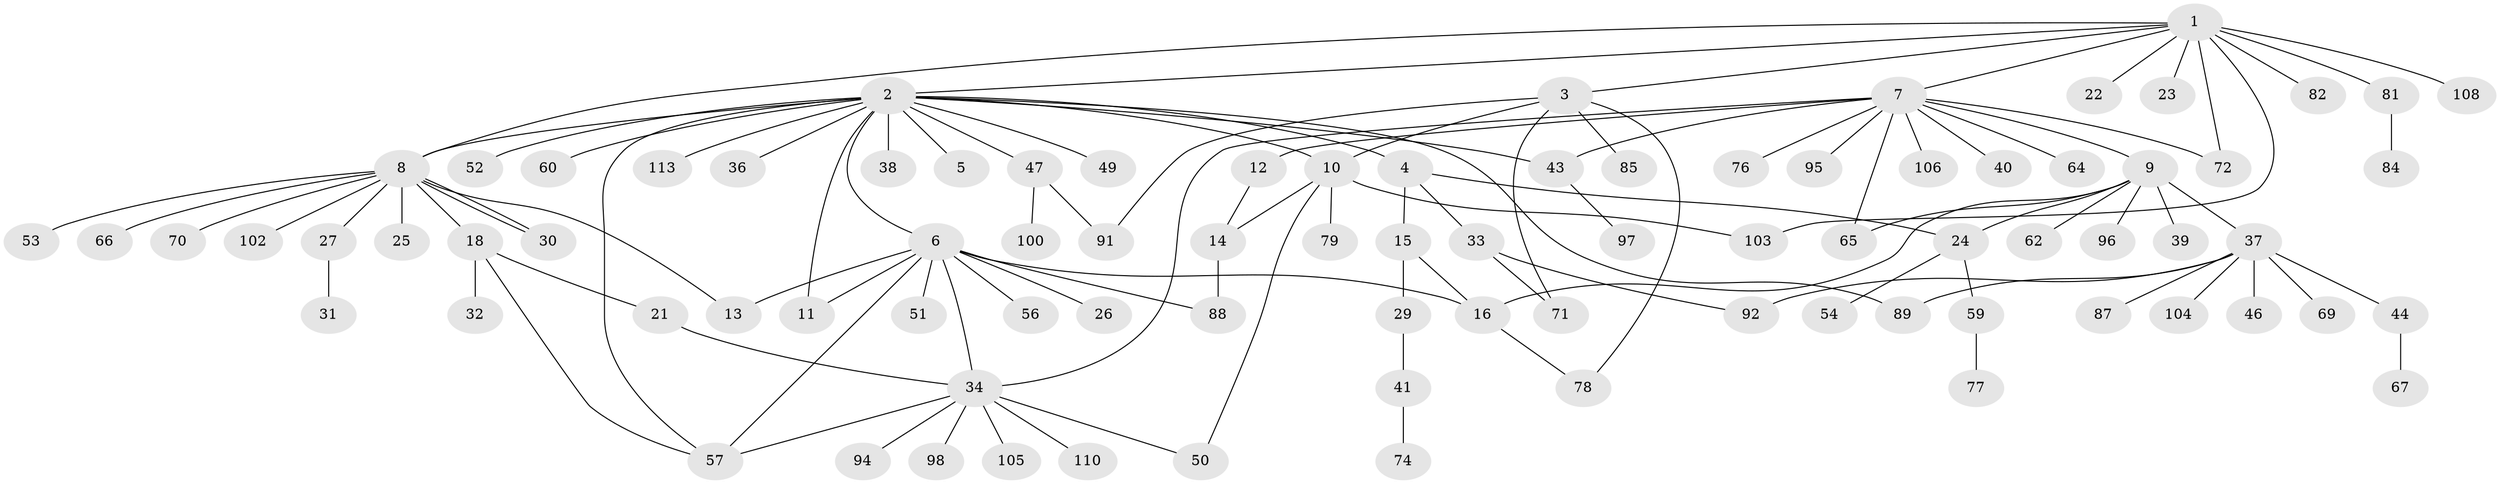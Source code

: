 // Generated by graph-tools (version 1.1) at 2025/51/02/27/25 19:51:57]
// undirected, 87 vertices, 111 edges
graph export_dot {
graph [start="1"]
  node [color=gray90,style=filled];
  1 [super="+73"];
  2 [super="+61"];
  3 [super="+86"];
  4 [super="+19"];
  5;
  6 [super="+28"];
  7 [super="+48"];
  8 [super="+20"];
  9 [super="+58"];
  10 [super="+42"];
  11 [super="+109"];
  12;
  13 [super="+55"];
  14 [super="+63"];
  15 [super="+17"];
  16;
  18 [super="+90"];
  21;
  22 [super="+68"];
  23;
  24 [super="+45"];
  25;
  26;
  27;
  29 [super="+93"];
  30;
  31;
  32;
  33;
  34 [super="+35"];
  36;
  37 [super="+83"];
  38;
  39 [super="+101"];
  40;
  41;
  43 [super="+107"];
  44;
  46 [super="+75"];
  47 [super="+80"];
  49;
  50;
  51;
  52;
  53;
  54;
  56;
  57;
  59;
  60;
  62;
  64;
  65;
  66;
  67;
  69 [super="+112"];
  70;
  71;
  72;
  74;
  76 [super="+111"];
  77;
  78;
  79;
  81;
  82;
  84;
  85;
  87;
  88;
  89;
  91 [super="+99"];
  92;
  94;
  95;
  96;
  97;
  98;
  100;
  102;
  103;
  104;
  105;
  106;
  108;
  110;
  113;
  1 -- 2;
  1 -- 3;
  1 -- 7;
  1 -- 8;
  1 -- 22;
  1 -- 23;
  1 -- 72;
  1 -- 81;
  1 -- 82;
  1 -- 103;
  1 -- 108 [weight=2];
  2 -- 4;
  2 -- 5;
  2 -- 6;
  2 -- 8;
  2 -- 10;
  2 -- 11;
  2 -- 36;
  2 -- 38;
  2 -- 43;
  2 -- 47;
  2 -- 49;
  2 -- 52;
  2 -- 57;
  2 -- 60;
  2 -- 89;
  2 -- 113;
  3 -- 71;
  3 -- 78;
  3 -- 85;
  3 -- 91;
  3 -- 10;
  4 -- 15;
  4 -- 24;
  4 -- 33;
  6 -- 11;
  6 -- 13;
  6 -- 16;
  6 -- 26;
  6 -- 51;
  6 -- 56;
  6 -- 57;
  6 -- 88;
  6 -- 34;
  7 -- 9;
  7 -- 12;
  7 -- 40;
  7 -- 43;
  7 -- 64;
  7 -- 65;
  7 -- 72;
  7 -- 76;
  7 -- 95;
  7 -- 106;
  7 -- 34;
  8 -- 13;
  8 -- 18;
  8 -- 25;
  8 -- 27;
  8 -- 30;
  8 -- 30;
  8 -- 53;
  8 -- 66;
  8 -- 70;
  8 -- 102;
  9 -- 16;
  9 -- 24;
  9 -- 37;
  9 -- 39;
  9 -- 62;
  9 -- 65;
  9 -- 96;
  10 -- 14;
  10 -- 50;
  10 -- 79;
  10 -- 103;
  12 -- 14;
  14 -- 88;
  15 -- 16;
  15 -- 29;
  16 -- 78;
  18 -- 21;
  18 -- 32;
  18 -- 57;
  21 -- 34;
  24 -- 54;
  24 -- 59;
  27 -- 31;
  29 -- 41;
  33 -- 71;
  33 -- 92;
  34 -- 98;
  34 -- 105;
  34 -- 110;
  34 -- 50;
  34 -- 57;
  34 -- 94;
  37 -- 44;
  37 -- 46;
  37 -- 69;
  37 -- 92;
  37 -- 104;
  37 -- 89;
  37 -- 87;
  41 -- 74;
  43 -- 97;
  44 -- 67;
  47 -- 91;
  47 -- 100;
  59 -- 77;
  81 -- 84;
}
